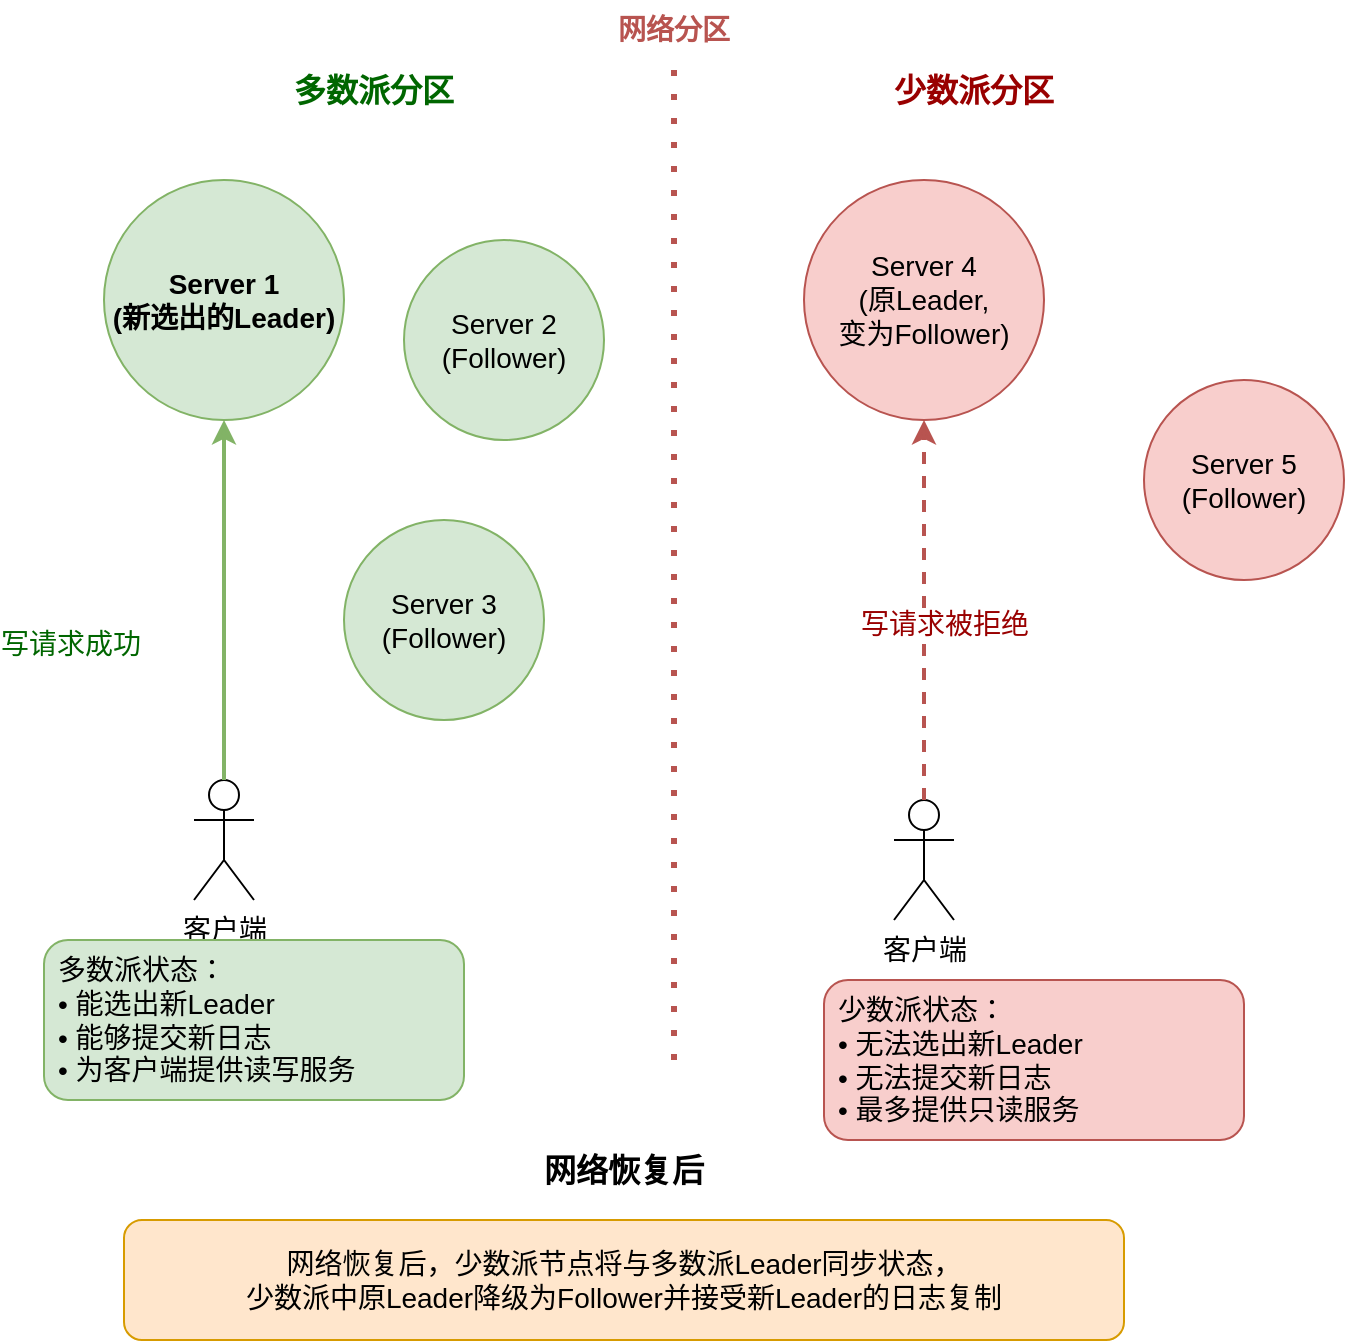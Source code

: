 <mxfile version="27.0.3">
  <diagram name="Raft协议在网络分区场景下的行为" id="9_cvzTFHPjwt-u4N8Jex">
    <mxGraphModel dx="1140" dy="680" grid="0" gridSize="10" guides="1" tooltips="1" connect="1" arrows="1" fold="1" page="0" pageScale="1" pageWidth="850" pageHeight="1100" math="0" shadow="0">
      <root>
        <mxCell id="0" />
        <mxCell id="1" parent="0" />
        <mxCell id="JRd8exp3etI0ZSEt-EbP-2" value="" style="endArrow=none;dashed=1;html=1;dashPattern=1 3;strokeWidth=3;fontSize=14;fillColor=#f8cecc;strokeColor=#b85450;" edge="1" parent="1">
          <mxGeometry width="50" height="50" relative="1" as="geometry">
            <mxPoint x="425" y="590" as="sourcePoint" />
            <mxPoint x="425" y="90" as="targetPoint" />
          </mxGeometry>
        </mxCell>
        <mxCell id="JRd8exp3etI0ZSEt-EbP-3" value="多数派分区" style="text;html=1;strokeColor=none;fillColor=none;align=center;verticalAlign=middle;whiteSpace=wrap;rounded=0;fontSize=16;fontStyle=1;fontColor=#006600;" vertex="1" parent="1">
          <mxGeometry x="200" y="90" width="150" height="30" as="geometry" />
        </mxCell>
        <mxCell id="JRd8exp3etI0ZSEt-EbP-4" value="少数派分区" style="text;html=1;strokeColor=none;fillColor=none;align=center;verticalAlign=middle;whiteSpace=wrap;rounded=0;fontSize=16;fontStyle=1;fontColor=#990000;" vertex="1" parent="1">
          <mxGeometry x="500" y="90" width="150" height="30" as="geometry" />
        </mxCell>
        <mxCell id="JRd8exp3etI0ZSEt-EbP-5" value="网络分区" style="text;html=1;strokeColor=none;fillColor=none;align=center;verticalAlign=middle;whiteSpace=wrap;rounded=0;fontSize=14;fontColor=#B85450;fontStyle=1" vertex="1" parent="1">
          <mxGeometry x="380" y="60" width="90" height="30" as="geometry" />
        </mxCell>
        <mxCell id="JRd8exp3etI0ZSEt-EbP-6" value="Server 1&#xa;(新选出的Leader)" style="ellipse;whiteSpace=wrap;html=1;aspect=fixed;fillColor=#d5e8d4;strokeColor=#82b366;fontSize=14;fontStyle=1" vertex="1" parent="1">
          <mxGeometry x="140" y="150" width="120" height="120" as="geometry" />
        </mxCell>
        <mxCell id="JRd8exp3etI0ZSEt-EbP-7" value="Server 2&#xa;(Follower)" style="ellipse;whiteSpace=wrap;html=1;aspect=fixed;fillColor=#d5e8d4;strokeColor=#82b366;fontSize=14;" vertex="1" parent="1">
          <mxGeometry x="290" y="180" width="100" height="100" as="geometry" />
        </mxCell>
        <mxCell id="JRd8exp3etI0ZSEt-EbP-8" value="Server 3&#xa;(Follower)" style="ellipse;whiteSpace=wrap;html=1;aspect=fixed;fillColor=#d5e8d4;strokeColor=#82b366;fontSize=14;" vertex="1" parent="1">
          <mxGeometry x="260" y="320" width="100" height="100" as="geometry" />
        </mxCell>
        <mxCell id="JRd8exp3etI0ZSEt-EbP-9" value="Server 4&#xa;(原Leader,&#xa;变为Follower)" style="ellipse;whiteSpace=wrap;html=1;aspect=fixed;fillColor=#f8cecc;strokeColor=#b85450;fontSize=14;" vertex="1" parent="1">
          <mxGeometry x="490" y="150" width="120" height="120" as="geometry" />
        </mxCell>
        <mxCell id="JRd8exp3etI0ZSEt-EbP-10" value="Server 5&#xa;(Follower)" style="ellipse;whiteSpace=wrap;html=1;aspect=fixed;fillColor=#f8cecc;strokeColor=#b85450;fontSize=14;" vertex="1" parent="1">
          <mxGeometry x="660" y="250" width="100" height="100" as="geometry" />
        </mxCell>
        <mxCell id="JRd8exp3etI0ZSEt-EbP-15" value="客户端" style="shape=umlActor;verticalLabelPosition=bottom;verticalAlign=top;html=1;outlineConnect=0;fontSize=14;" vertex="1" parent="1">
          <mxGeometry x="185" y="450" width="30" height="60" as="geometry" />
        </mxCell>
        <mxCell id="JRd8exp3etI0ZSEt-EbP-16" value="客户端" style="shape=umlActor;verticalLabelPosition=bottom;verticalAlign=top;html=1;outlineConnect=0;fontSize=14;" vertex="1" parent="1">
          <mxGeometry x="535" y="460" width="30" height="60" as="geometry" />
        </mxCell>
        <mxCell id="JRd8exp3etI0ZSEt-EbP-17" value="写请求成功" style="endArrow=classic;html=1;rounded=0;fontSize=14;fontColor=#006600;strokeColor=#82b366;strokeWidth=2;entryX=0.5;entryY=1;entryDx=0;entryDy=0;" edge="1" parent="1" source="JRd8exp3etI0ZSEt-EbP-15" target="JRd8exp3etI0ZSEt-EbP-6">
          <mxGeometry x="-0.243" y="77" width="50" height="50" relative="1" as="geometry">
            <mxPoint x="230" y="450" as="sourcePoint" />
            <mxPoint x="280" y="400" as="targetPoint" />
            <mxPoint as="offset" />
          </mxGeometry>
        </mxCell>
        <mxCell id="JRd8exp3etI0ZSEt-EbP-18" value="写请求被拒绝" style="endArrow=classic;html=1;rounded=0;fontSize=14;fontColor=#990000;strokeColor=#b85450;strokeWidth=2;dashed=1;entryX=0.5;entryY=1;entryDx=0;entryDy=0;" edge="1" parent="1" source="JRd8exp3etI0ZSEt-EbP-16" target="JRd8exp3etI0ZSEt-EbP-9">
          <mxGeometry x="-0.068" y="-10" width="50" height="50" relative="1" as="geometry">
            <mxPoint x="215" y="460" as="sourcePoint" />
            <mxPoint x="220" y="280" as="targetPoint" />
            <mxPoint as="offset" />
          </mxGeometry>
        </mxCell>
        <mxCell id="JRd8exp3etI0ZSEt-EbP-19" value="多数派状态：&#xa;• 能选出新Leader&#xa;• 能够提交新日志&#xa;• 为客户端提供读写服务" style="rounded=1;whiteSpace=wrap;html=1;fontSize=14;fillColor=#d5e8d4;strokeColor=#82b366;align=left;spacingLeft=5;" vertex="1" parent="1">
          <mxGeometry x="110" y="530" width="210" height="80" as="geometry" />
        </mxCell>
        <mxCell id="JRd8exp3etI0ZSEt-EbP-20" value="少数派状态：&#xa;• 无法选出新Leader&#xa;• 无法提交新日志&#xa;• 最多提供只读服务" style="rounded=1;whiteSpace=wrap;html=1;fontSize=14;fillColor=#f8cecc;strokeColor=#b85450;align=left;spacingLeft=5;" vertex="1" parent="1">
          <mxGeometry x="500" y="550" width="210" height="80" as="geometry" />
        </mxCell>
        <mxCell id="JRd8exp3etI0ZSEt-EbP-21" value="网络恢复后" style="text;html=1;strokeColor=none;fillColor=none;align=center;verticalAlign=middle;whiteSpace=wrap;rounded=0;fontSize=16;fontStyle=1" vertex="1" parent="1">
          <mxGeometry x="350" y="630" width="100" height="30" as="geometry" />
        </mxCell>
        <mxCell id="JRd8exp3etI0ZSEt-EbP-22" value="网络恢复后，少数派节点将与多数派Leader同步状态，&#xa;少数派中原Leader降级为Follower并接受新Leader的日志复制" style="rounded=1;whiteSpace=wrap;html=1;fontSize=14;fillColor=#ffe6cc;strokeColor=#d79b00;align=center;" vertex="1" parent="1">
          <mxGeometry x="150" y="670" width="500" height="60" as="geometry" />
        </mxCell>
      </root>
    </mxGraphModel>
  </diagram>
</mxfile>
